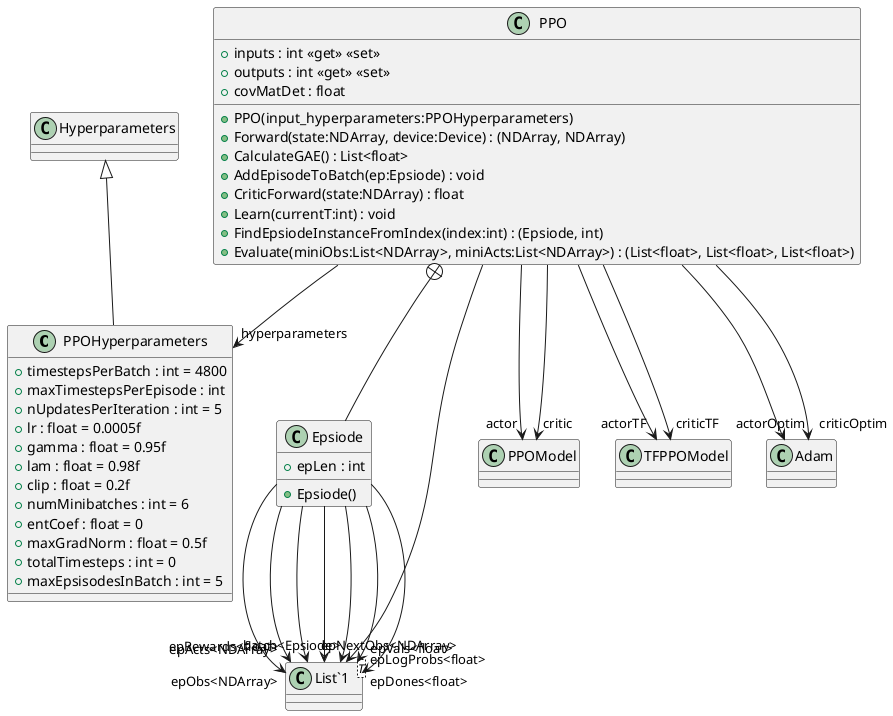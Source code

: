 @startuml
class PPOHyperparameters {
    + timestepsPerBatch : int = 4800
    + maxTimestepsPerEpisode : int
    + nUpdatesPerIteration : int = 5
    + lr : float = 0.0005f
    + gamma : float = 0.95f
    + lam : float = 0.98f
    + clip : float = 0.2f
    + numMinibatches : int = 6
    + entCoef : float = 0
    + maxGradNorm : float = 0.5f
    + totalTimesteps : int = 0
    + maxEpsisodesInBatch : int = 5
}
class PPO {
    + inputs : int <<get>> <<set>>
    + outputs : int <<get>> <<set>>
    + covMatDet : float
    + PPO(input_hyperparameters:PPOHyperparameters)
    + Forward(state:NDArray, device:Device) : (NDArray, NDArray)
    + CalculateGAE() : List<float>
    + AddEpisodeToBatch(ep:Epsiode) : void
    + CriticForward(state:NDArray) : float
    + Learn(currentT:int) : void
    + FindEpsiodeInstanceFromIndex(index:int) : (Epsiode, int)
    + Evaluate(miniObs:List<NDArray>, miniActs:List<NDArray>) : (List<float>, List<float>, List<float>)
}
class Epsiode {
    + epLen : int
    + Epsiode()
}
class "List`1"<T> {
}
Hyperparameters <|-- PPOHyperparameters
PPO --> "hyperparameters" PPOHyperparameters
PPO --> "actor" PPOModel
PPO --> "critic" PPOModel
PPO --> "actorTF" TFPPOModel
PPO --> "criticTF" TFPPOModel
PPO --> "actorOptim" Adam
PPO --> "criticOptim" Adam
PPO --> "batch<Epsiode>" "List`1"
PPO +-- Epsiode
Epsiode --> "epObs<NDArray>" "List`1"
Epsiode --> "epActs<NDArray>" "List`1"
Epsiode --> "epNextObs<NDArray>" "List`1"
Epsiode --> "epLogProbs<float>" "List`1"
Epsiode --> "epRewards<float>" "List`1"
Epsiode --> "epVals<float>" "List`1"
Epsiode --> "epDones<float>" "List`1"
@enduml
